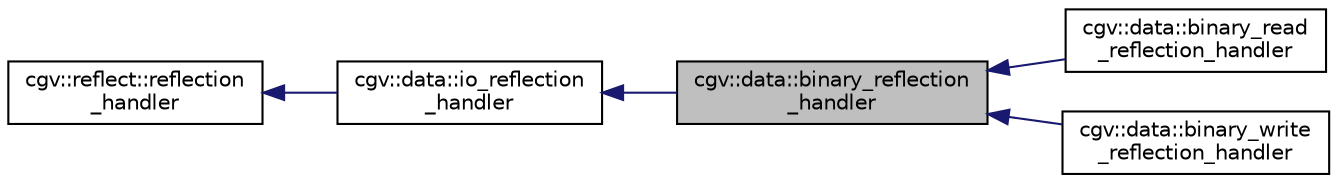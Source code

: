 digraph "cgv::data::binary_reflection_handler"
{
  bgcolor="transparent";
  edge [fontname="Helvetica",fontsize="10",labelfontname="Helvetica",labelfontsize="10"];
  node [fontname="Helvetica",fontsize="10",shape=record];
  rankdir="LR";
  Node1 [label="cgv::data::binary_reflection\l_handler",height=0.2,width=0.4,color="black", fillcolor="grey75", style="filled", fontcolor="black"];
  Node2 -> Node1 [dir="back",color="midnightblue",fontsize="10",style="solid",fontname="Helvetica"];
  Node2 [label="cgv::data::io_reflection\l_handler",height=0.2,width=0.4,color="black",URL="$a00072.html"];
  Node3 -> Node2 [dir="back",color="midnightblue",fontsize="10",style="solid",fontname="Helvetica"];
  Node3 [label="cgv::reflect::reflection\l_handler",height=0.2,width=0.4,color="black",URL="$a00212.html"];
  Node1 -> Node4 [dir="back",color="midnightblue",fontsize="10",style="solid",fontname="Helvetica"];
  Node4 [label="cgv::data::binary_read\l_reflection_handler",height=0.2,width=0.4,color="black",URL="$a00061.html"];
  Node1 -> Node5 [dir="back",color="midnightblue",fontsize="10",style="solid",fontname="Helvetica"];
  Node5 [label="cgv::data::binary_write\l_reflection_handler",height=0.2,width=0.4,color="black",URL="$a00063.html"];
}

